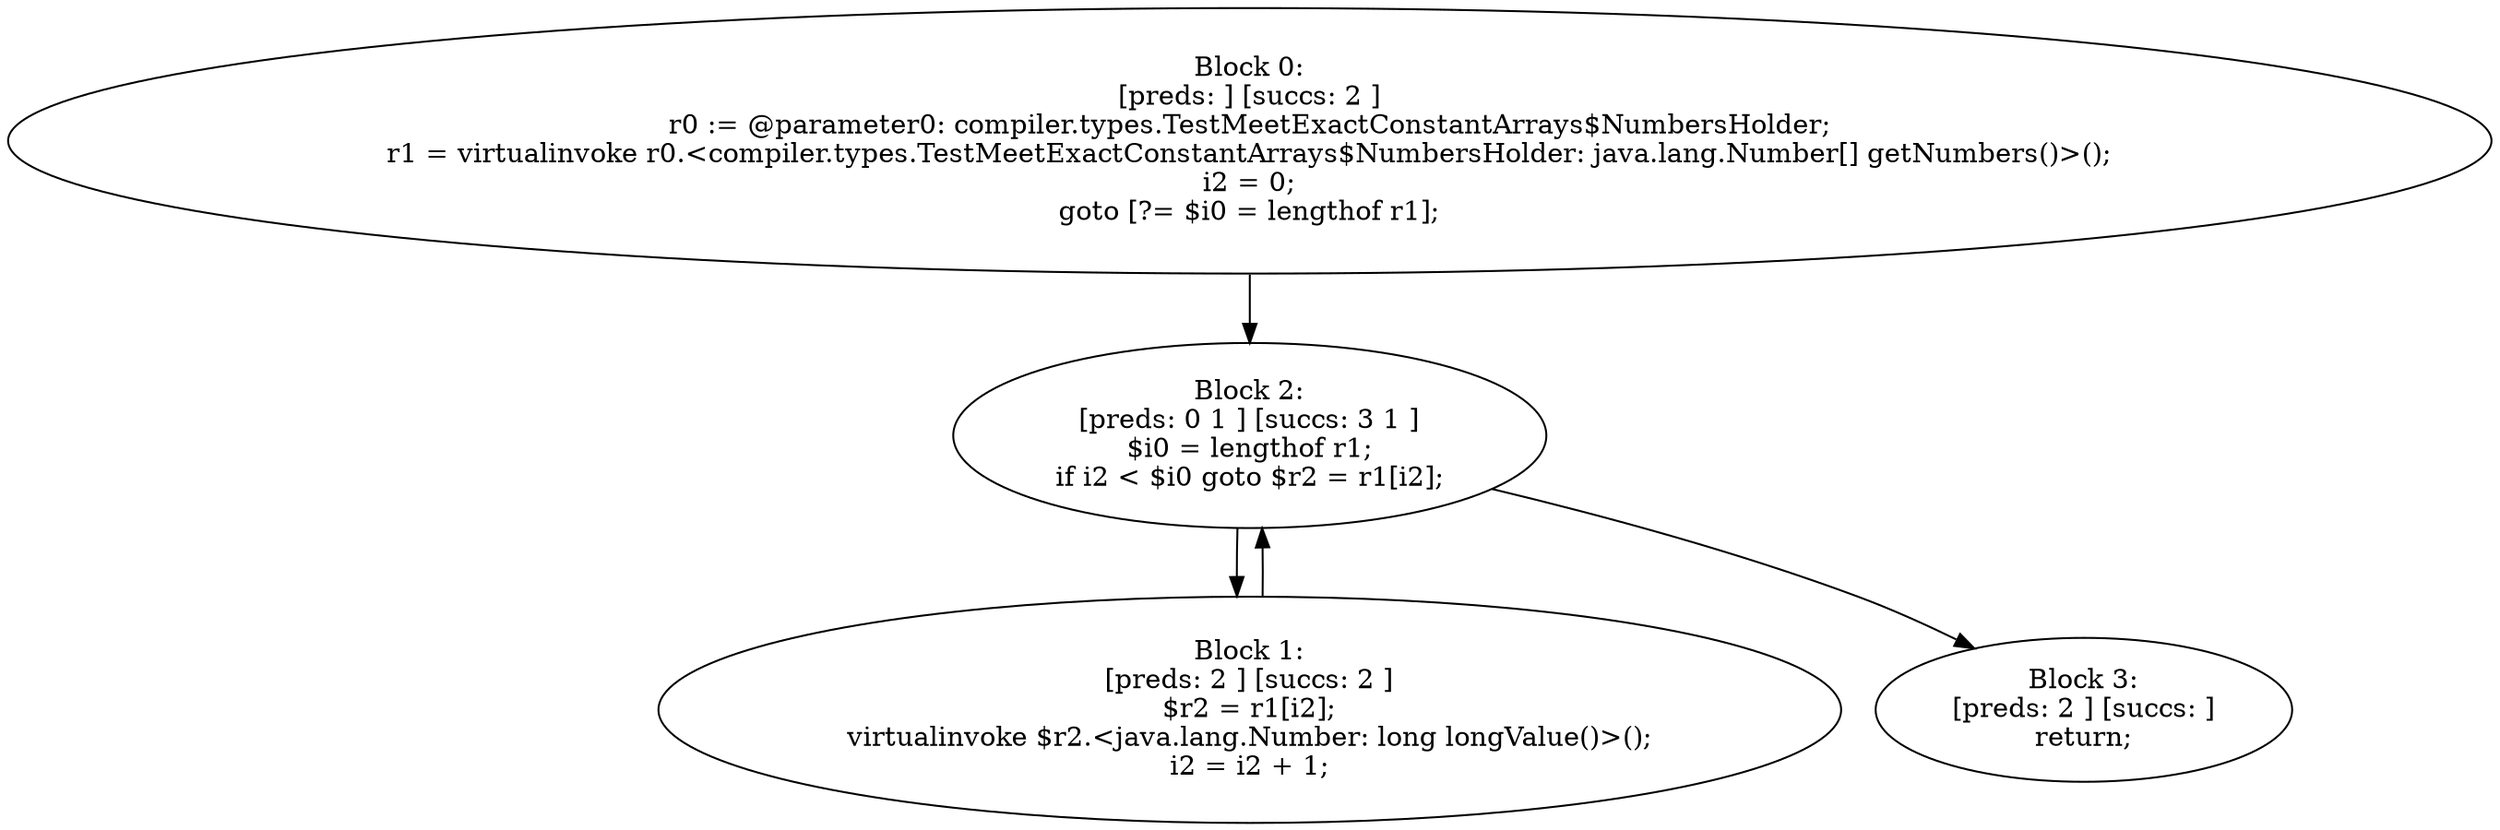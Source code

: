 digraph "unitGraph" {
    "Block 0:
[preds: ] [succs: 2 ]
r0 := @parameter0: compiler.types.TestMeetExactConstantArrays$NumbersHolder;
r1 = virtualinvoke r0.<compiler.types.TestMeetExactConstantArrays$NumbersHolder: java.lang.Number[] getNumbers()>();
i2 = 0;
goto [?= $i0 = lengthof r1];
"
    "Block 1:
[preds: 2 ] [succs: 2 ]
$r2 = r1[i2];
virtualinvoke $r2.<java.lang.Number: long longValue()>();
i2 = i2 + 1;
"
    "Block 2:
[preds: 0 1 ] [succs: 3 1 ]
$i0 = lengthof r1;
if i2 < $i0 goto $r2 = r1[i2];
"
    "Block 3:
[preds: 2 ] [succs: ]
return;
"
    "Block 0:
[preds: ] [succs: 2 ]
r0 := @parameter0: compiler.types.TestMeetExactConstantArrays$NumbersHolder;
r1 = virtualinvoke r0.<compiler.types.TestMeetExactConstantArrays$NumbersHolder: java.lang.Number[] getNumbers()>();
i2 = 0;
goto [?= $i0 = lengthof r1];
"->"Block 2:
[preds: 0 1 ] [succs: 3 1 ]
$i0 = lengthof r1;
if i2 < $i0 goto $r2 = r1[i2];
";
    "Block 1:
[preds: 2 ] [succs: 2 ]
$r2 = r1[i2];
virtualinvoke $r2.<java.lang.Number: long longValue()>();
i2 = i2 + 1;
"->"Block 2:
[preds: 0 1 ] [succs: 3 1 ]
$i0 = lengthof r1;
if i2 < $i0 goto $r2 = r1[i2];
";
    "Block 2:
[preds: 0 1 ] [succs: 3 1 ]
$i0 = lengthof r1;
if i2 < $i0 goto $r2 = r1[i2];
"->"Block 3:
[preds: 2 ] [succs: ]
return;
";
    "Block 2:
[preds: 0 1 ] [succs: 3 1 ]
$i0 = lengthof r1;
if i2 < $i0 goto $r2 = r1[i2];
"->"Block 1:
[preds: 2 ] [succs: 2 ]
$r2 = r1[i2];
virtualinvoke $r2.<java.lang.Number: long longValue()>();
i2 = i2 + 1;
";
}
